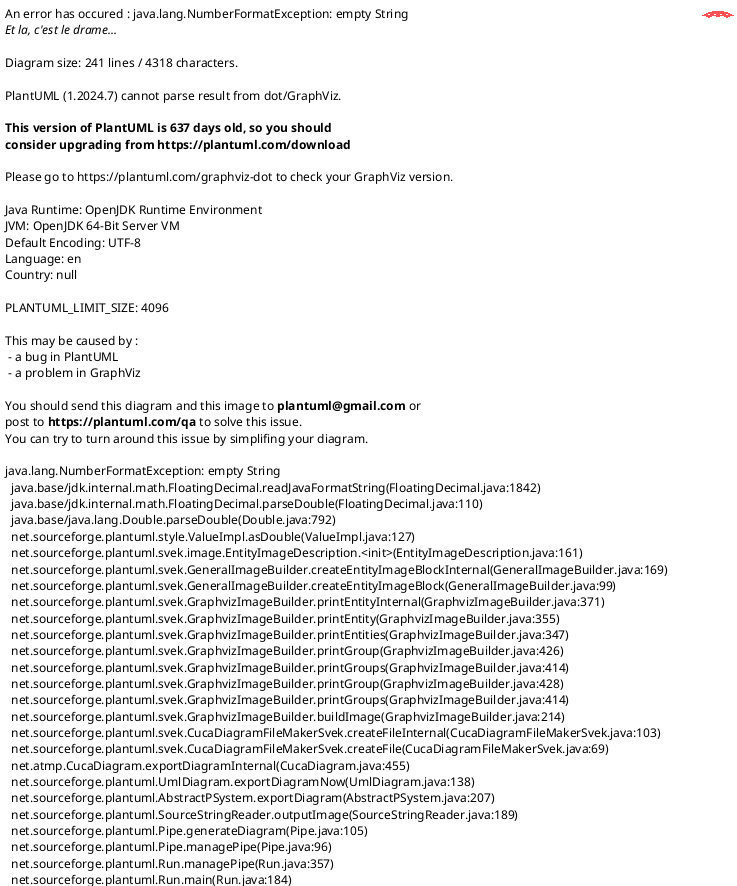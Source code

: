 @startuml
!theme plain

<style>
title {
  FontSize 20
  FontColor #333333
}
actor {
  BackgroundColor #FFFFFF
  BorderColor #1565C0
}
node {
  BackgroundColor #F5F5F5
  BorderColor #666666
  FontColor #333333
}
frame {
  BackgroundColor #E3F2FD
  BorderColor #1565C0
  FontName Arial
}
database {
  BackgroundColor #FFF9C4
  BorderColor #F57F17
}
component {
    BackgroundColor #FFFFFF
    BorderColor #1565C0
    FontColor #1A237E
    roundCorner 15
    shadowing true
}
</style>

title Arquitectura de Contenedores para PeluDog CRM

actor "Usuario Final\n(Navegador/App Móvil)" as User

node "Servidor Único (Host)" {
frame "Docker" {
component "Nginx\n(Reverse Proxy)" as Nginx

    node "Servicios de Aplicación" {
      component "Backend\n(Rails o Laravel)" as Backend
      component "Frontend\n(Expo for Web)" as Frontend
    }

    database "MySQL DB" as DB

}
}

User --> Nginx : Petición HTTP/HTTPS
Nginx --> Frontend : Sirve la aplicación web
Frontend -> Nginx : Peticiones a la API (ej. /api/citas)
Nginx --> Backend : Redirige peticiones /api/\*
Backend <--> DB : Lee y escribe datos (ORM)

note right of Nginx
**Punto de Entrada Único**

- Gestiona SSL
- Enruta a Frontend o Backend
  end note

note left of Backend
**Lógica de Negocio (API Only)**

- Framework: Rails (Ruby) o Laravel (PHP)
- API RESTful (JSON)
- Autenticación JWT
- Validaciones en Modelos
- (Decisión final en discusión)
  end note

note bottom of Frontend
**Capa de Presentación**

- UI: React con **Tailwind CSS**
- Lógica de UI en **Hooks**
- Notificaciones: **react-native-toast-message**
- Peticiones a API: **Axios**
  end note

note top of DB
**Persistencia de Datos**

- Volumen persistente
- Esquema estandarizado
- Gestionado por ORM (ActiveRecord/Eloquent)
  end note

note "El objetivo de la contenerización es permitir la **fácil replicación**\ncon mínima personalización para otras clínicas en Venezuela,\nmanteniendo una **estructura de datos común** que facilite\nla referencia de pacientes entre veterinarios." as Goal

@enduml
